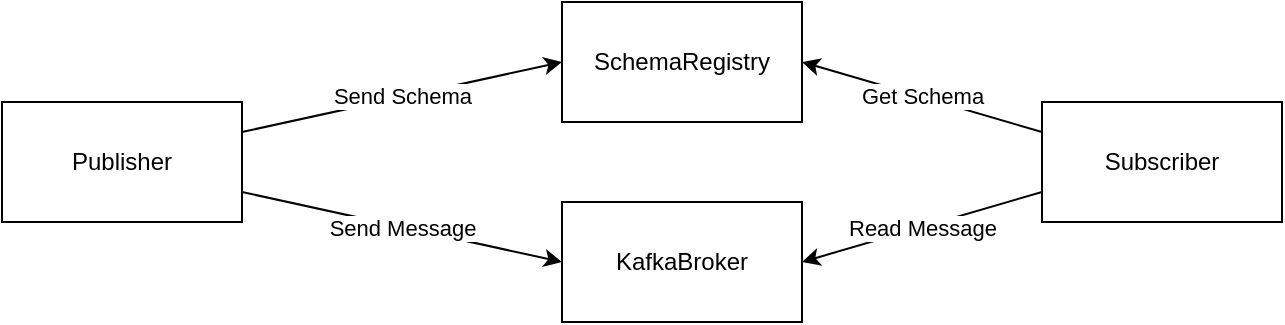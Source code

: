<mxfile version="12.3.9" type="device" pages="1"><diagram id="uVlTXxD5rWDR62I_-4_l" name="Page-1"><mxGraphModel dx="1422" dy="865" grid="1" gridSize="10" guides="1" tooltips="1" connect="1" arrows="1" fold="1" page="1" pageScale="1" pageWidth="850" pageHeight="1100" math="0" shadow="0"><root><mxCell id="0"/><mxCell id="1" parent="0"/><mxCell id="b77ZQ3axwM8Le0PXYpOr-1" value="SchemaRegistry" style="rounded=0;whiteSpace=wrap;html=1;" parent="1" vertex="1"><mxGeometry x="320" y="60" width="120" height="60" as="geometry"/></mxCell><mxCell id="b77ZQ3axwM8Le0PXYpOr-2" value="KafkaBroker" style="rounded=0;whiteSpace=wrap;html=1;" parent="1" vertex="1"><mxGeometry x="320" y="160" width="120" height="60" as="geometry"/></mxCell><mxCell id="b77ZQ3axwM8Le0PXYpOr-3" value="Publisher" style="rounded=0;whiteSpace=wrap;html=1;" parent="1" vertex="1"><mxGeometry x="40" y="110" width="120" height="60" as="geometry"/></mxCell><mxCell id="b77ZQ3axwM8Le0PXYpOr-4" value="Subscriber" style="rounded=0;whiteSpace=wrap;html=1;" parent="1" vertex="1"><mxGeometry x="560" y="110" width="120" height="60" as="geometry"/></mxCell><mxCell id="b77ZQ3axwM8Le0PXYpOr-8" value="Send Schema" style="endArrow=classic;html=1;entryX=0;entryY=0.5;entryDx=0;entryDy=0;exitX=1;exitY=0.25;exitDx=0;exitDy=0;" parent="1" source="b77ZQ3axwM8Le0PXYpOr-3" target="b77ZQ3axwM8Le0PXYpOr-1" edge="1"><mxGeometry width="50" height="50" relative="1" as="geometry"><mxPoint x="40" y="290" as="sourcePoint"/><mxPoint x="90" y="240" as="targetPoint"/></mxGeometry></mxCell><mxCell id="b77ZQ3axwM8Le0PXYpOr-9" value="Send Message" style="endArrow=classic;html=1;entryX=0;entryY=0.5;entryDx=0;entryDy=0;exitX=1;exitY=0.75;exitDx=0;exitDy=0;" parent="1" source="b77ZQ3axwM8Le0PXYpOr-3" target="b77ZQ3axwM8Le0PXYpOr-2" edge="1"><mxGeometry width="50" height="50" relative="1" as="geometry"><mxPoint x="40" y="290" as="sourcePoint"/><mxPoint x="90" y="240" as="targetPoint"/></mxGeometry></mxCell><mxCell id="b77ZQ3axwM8Le0PXYpOr-10" value="Get Schema" style="endArrow=classic;html=1;entryX=1;entryY=0.5;entryDx=0;entryDy=0;exitX=0;exitY=0.25;exitDx=0;exitDy=0;" parent="1" source="b77ZQ3axwM8Le0PXYpOr-4" target="b77ZQ3axwM8Le0PXYpOr-1" edge="1"><mxGeometry width="50" height="50" relative="1" as="geometry"><mxPoint x="40" y="290" as="sourcePoint"/><mxPoint x="90" y="240" as="targetPoint"/></mxGeometry></mxCell><mxCell id="b77ZQ3axwM8Le0PXYpOr-11" value="Read Message" style="endArrow=classic;html=1;exitX=0;exitY=0.75;exitDx=0;exitDy=0;entryX=1;entryY=0.5;entryDx=0;entryDy=0;" parent="1" source="b77ZQ3axwM8Le0PXYpOr-4" target="b77ZQ3axwM8Le0PXYpOr-2" edge="1"><mxGeometry width="50" height="50" relative="1" as="geometry"><mxPoint x="40" y="290" as="sourcePoint"/><mxPoint x="90" y="240" as="targetPoint"/></mxGeometry></mxCell></root></mxGraphModel></diagram></mxfile>